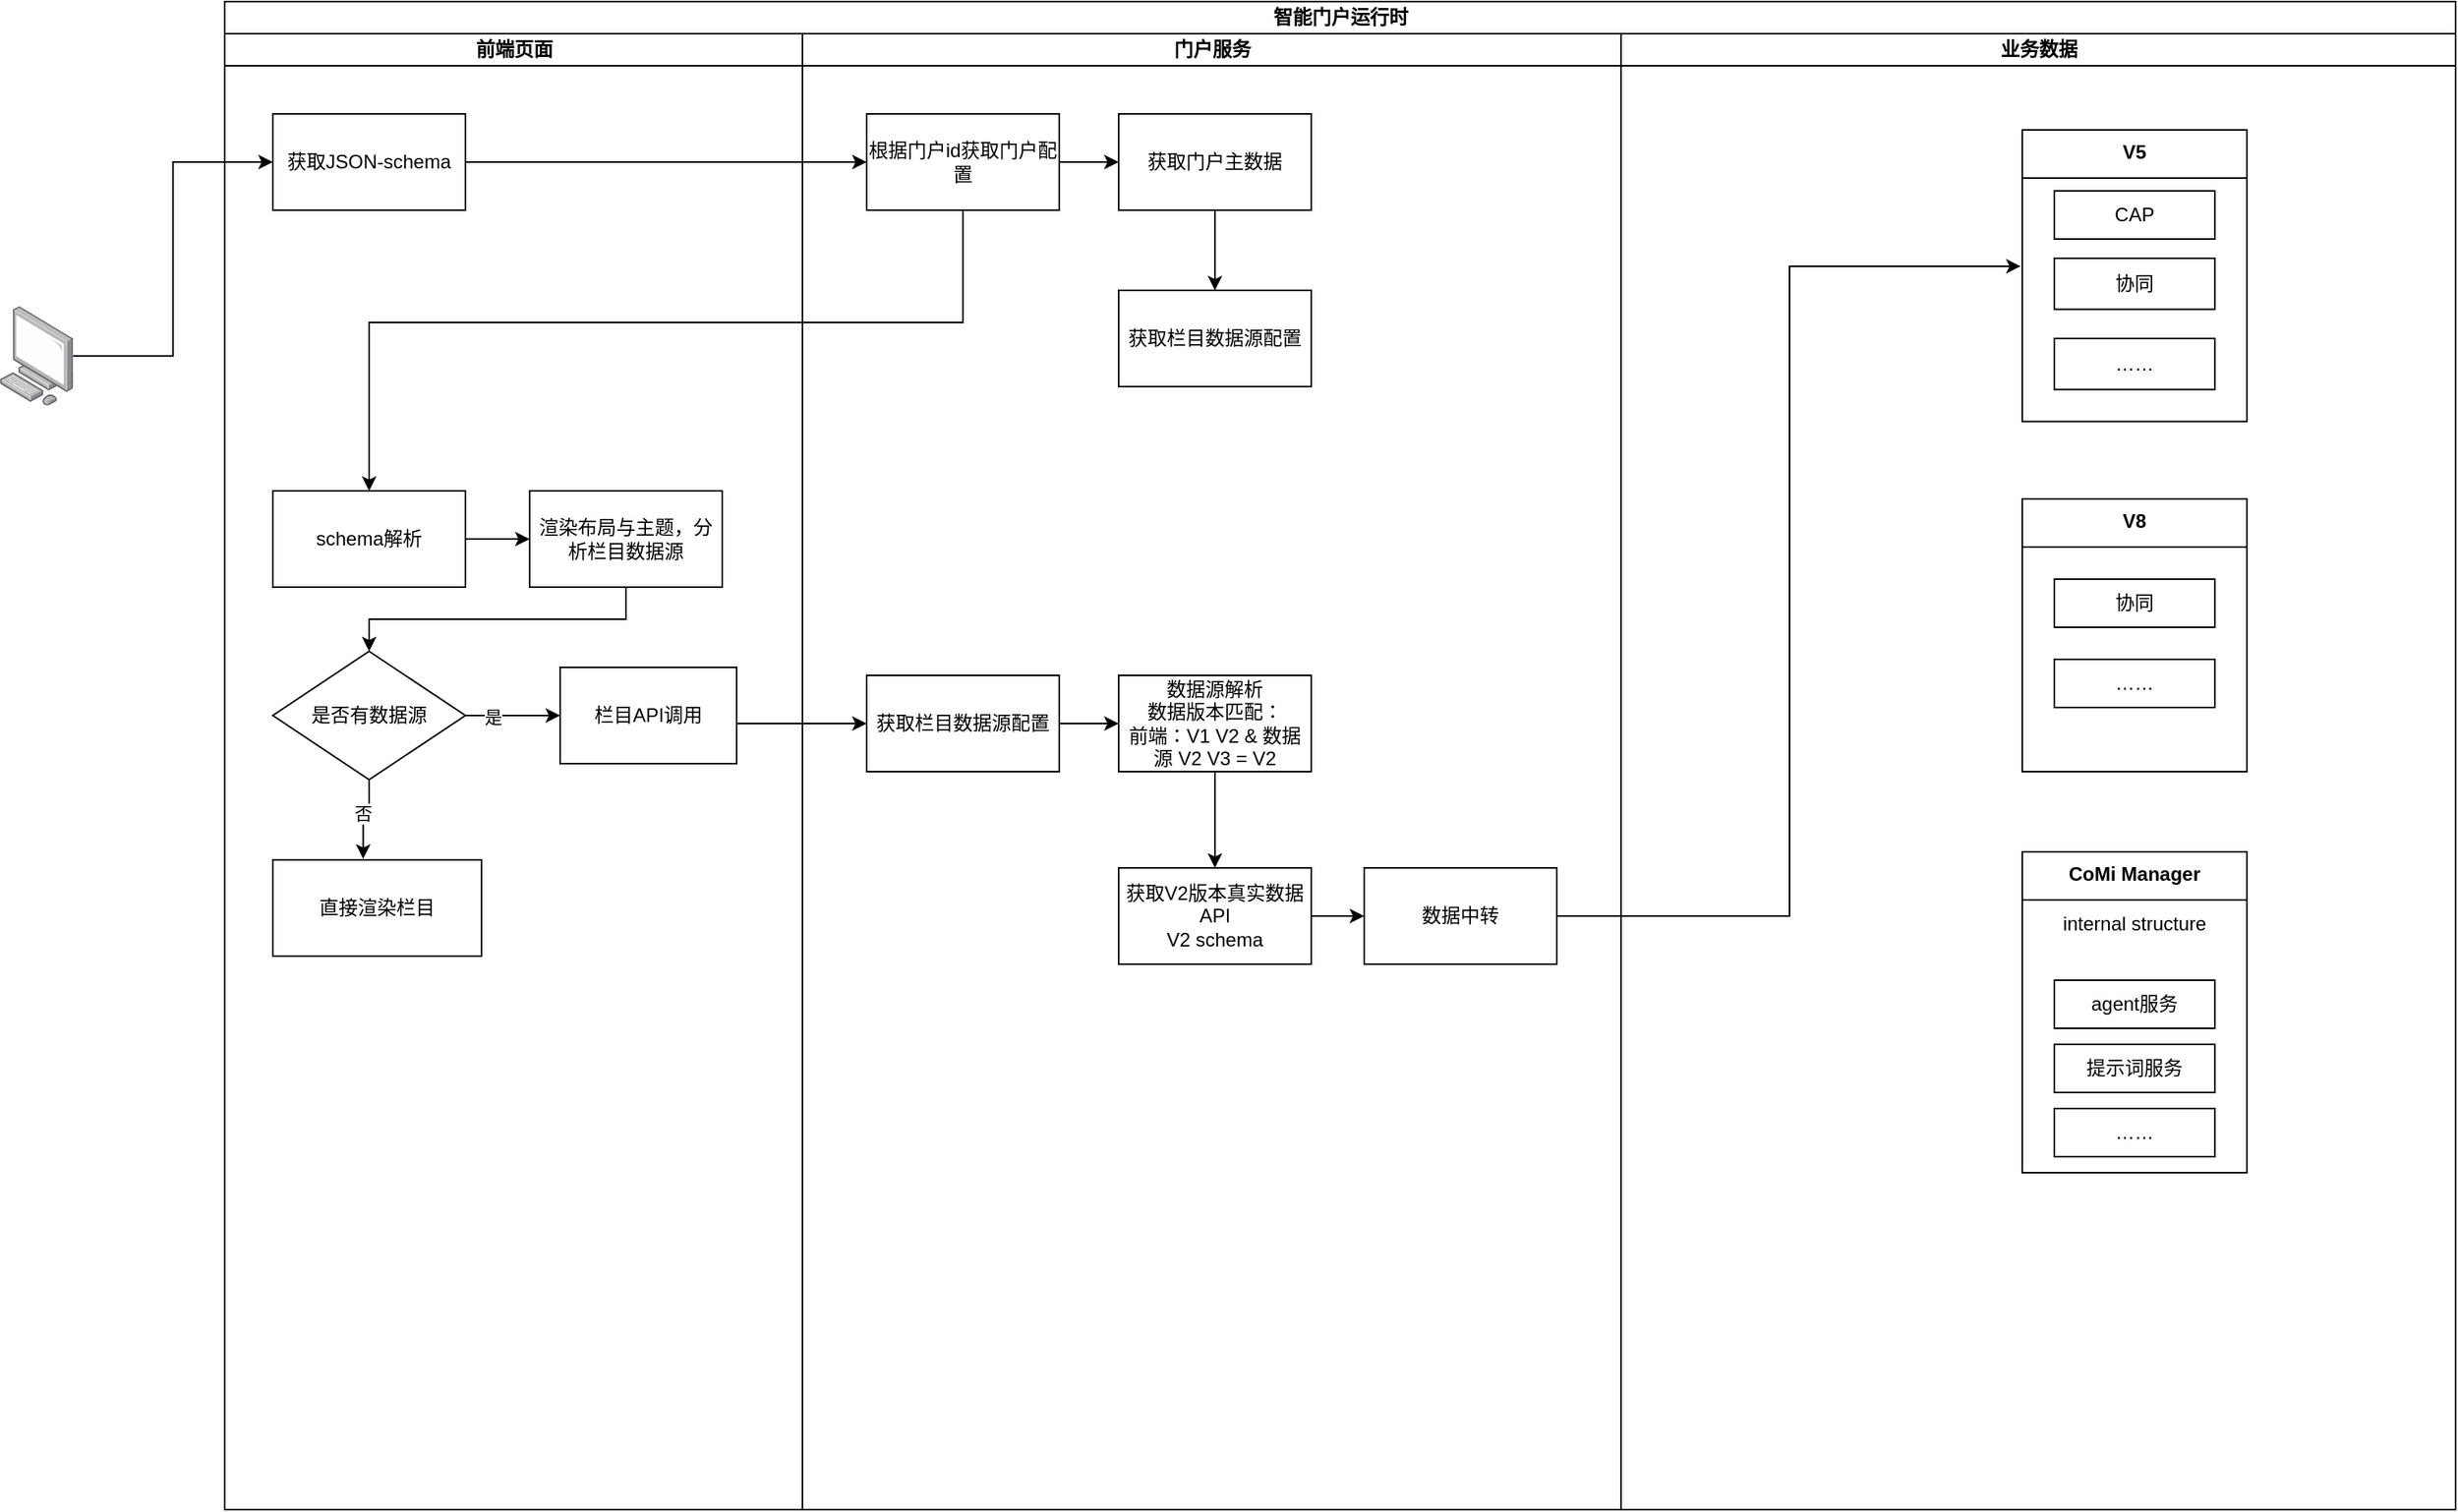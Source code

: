 <mxfile version="28.1.1">
  <diagram id="prtHgNgQTEPvFCAcTncT" name="Page-1">
    <mxGraphModel dx="1418" dy="786" grid="1" gridSize="10" guides="1" tooltips="1" connect="1" arrows="1" fold="1" page="1" pageScale="1" pageWidth="827" pageHeight="1169" math="0" shadow="0">
      <root>
        <mxCell id="0" />
        <mxCell id="1" parent="0" />
        <mxCell id="w7biPJrf0hh5INIUFV1A-1" value="智能门户运行时" style="swimlane;childLayout=stackLayout;resizeParent=1;resizeParentMax=0;startSize=20;html=1;" vertex="1" parent="1">
          <mxGeometry x="170.0" y="40" width="1390" height="940" as="geometry" />
        </mxCell>
        <mxCell id="w7biPJrf0hh5INIUFV1A-2" value="前端页面" style="swimlane;startSize=20;html=1;" vertex="1" parent="w7biPJrf0hh5INIUFV1A-1">
          <mxGeometry y="20" width="360" height="920" as="geometry" />
        </mxCell>
        <mxCell id="w7biPJrf0hh5INIUFV1A-17" value="获取JSON-schema" style="rounded=0;whiteSpace=wrap;html=1;" vertex="1" parent="w7biPJrf0hh5INIUFV1A-2">
          <mxGeometry x="30.0" y="50" width="120" height="60" as="geometry" />
        </mxCell>
        <mxCell id="w7biPJrf0hh5INIUFV1A-34" style="edgeStyle=orthogonalEdgeStyle;rounded=0;orthogonalLoop=1;jettySize=auto;html=1;entryX=0;entryY=0.5;entryDx=0;entryDy=0;" edge="1" parent="w7biPJrf0hh5INIUFV1A-2" source="w7biPJrf0hh5INIUFV1A-19" target="w7biPJrf0hh5INIUFV1A-32">
          <mxGeometry relative="1" as="geometry" />
        </mxCell>
        <mxCell id="w7biPJrf0hh5INIUFV1A-19" value="schema解析" style="rounded=0;whiteSpace=wrap;html=1;" vertex="1" parent="w7biPJrf0hh5INIUFV1A-2">
          <mxGeometry x="30.0" y="285" width="120" height="60" as="geometry" />
        </mxCell>
        <mxCell id="w7biPJrf0hh5INIUFV1A-30" style="edgeStyle=orthogonalEdgeStyle;rounded=0;orthogonalLoop=1;jettySize=auto;html=1;entryX=0;entryY=0.5;entryDx=0;entryDy=0;" edge="1" parent="w7biPJrf0hh5INIUFV1A-2" source="w7biPJrf0hh5INIUFV1A-21" target="w7biPJrf0hh5INIUFV1A-23">
          <mxGeometry relative="1" as="geometry" />
        </mxCell>
        <mxCell id="w7biPJrf0hh5INIUFV1A-31" value="是" style="edgeLabel;html=1;align=center;verticalAlign=middle;resizable=0;points=[];" vertex="1" connectable="0" parent="w7biPJrf0hh5INIUFV1A-30">
          <mxGeometry x="-0.446" y="-1" relative="1" as="geometry">
            <mxPoint as="offset" />
          </mxGeometry>
        </mxCell>
        <mxCell id="w7biPJrf0hh5INIUFV1A-21" value="是否有数据源" style="rhombus;whiteSpace=wrap;html=1;" vertex="1" parent="w7biPJrf0hh5INIUFV1A-2">
          <mxGeometry x="30" y="385" width="120" height="80" as="geometry" />
        </mxCell>
        <mxCell id="w7biPJrf0hh5INIUFV1A-24" value="直接渲染栏目" style="rounded=0;whiteSpace=wrap;html=1;" vertex="1" parent="w7biPJrf0hh5INIUFV1A-2">
          <mxGeometry x="30" y="515" width="130" height="60" as="geometry" />
        </mxCell>
        <mxCell id="w7biPJrf0hh5INIUFV1A-23" value="栏目API调用" style="rounded=0;whiteSpace=wrap;html=1;" vertex="1" parent="w7biPJrf0hh5INIUFV1A-2">
          <mxGeometry x="209" y="395" width="110" height="60" as="geometry" />
        </mxCell>
        <mxCell id="w7biPJrf0hh5INIUFV1A-28" style="edgeStyle=orthogonalEdgeStyle;rounded=0;orthogonalLoop=1;jettySize=auto;html=1;entryX=0.433;entryY=-0.011;entryDx=0;entryDy=0;entryPerimeter=0;" edge="1" parent="w7biPJrf0hh5INIUFV1A-2" source="w7biPJrf0hh5INIUFV1A-21" target="w7biPJrf0hh5INIUFV1A-24">
          <mxGeometry relative="1" as="geometry" />
        </mxCell>
        <mxCell id="w7biPJrf0hh5INIUFV1A-29" value="否" style="edgeLabel;html=1;align=center;verticalAlign=middle;resizable=0;points=[];" vertex="1" connectable="0" parent="w7biPJrf0hh5INIUFV1A-28">
          <mxGeometry x="-0.221" y="-4" relative="1" as="geometry">
            <mxPoint as="offset" />
          </mxGeometry>
        </mxCell>
        <mxCell id="w7biPJrf0hh5INIUFV1A-33" style="edgeStyle=orthogonalEdgeStyle;rounded=0;orthogonalLoop=1;jettySize=auto;html=1;" edge="1" parent="w7biPJrf0hh5INIUFV1A-2" source="w7biPJrf0hh5INIUFV1A-32" target="w7biPJrf0hh5INIUFV1A-21">
          <mxGeometry relative="1" as="geometry">
            <Array as="points">
              <mxPoint x="250" y="365" />
              <mxPoint x="90" y="365" />
            </Array>
          </mxGeometry>
        </mxCell>
        <mxCell id="w7biPJrf0hh5INIUFV1A-32" value="渲染布局与主题，分析栏目数据源" style="rounded=0;whiteSpace=wrap;html=1;" vertex="1" parent="w7biPJrf0hh5INIUFV1A-2">
          <mxGeometry x="190.0" y="285" width="120" height="60" as="geometry" />
        </mxCell>
        <mxCell id="w7biPJrf0hh5INIUFV1A-3" value="门户服务" style="swimlane;startSize=20;html=1;" vertex="1" parent="w7biPJrf0hh5INIUFV1A-1">
          <mxGeometry x="360" y="20" width="510" height="920" as="geometry" />
        </mxCell>
        <mxCell id="w7biPJrf0hh5INIUFV1A-38" style="edgeStyle=orthogonalEdgeStyle;rounded=0;orthogonalLoop=1;jettySize=auto;html=1;entryX=0;entryY=0.5;entryDx=0;entryDy=0;" edge="1" parent="w7biPJrf0hh5INIUFV1A-3" source="w7biPJrf0hh5INIUFV1A-14" target="w7biPJrf0hh5INIUFV1A-37">
          <mxGeometry relative="1" as="geometry" />
        </mxCell>
        <mxCell id="w7biPJrf0hh5INIUFV1A-14" value="根据门户id获取门户配置" style="rounded=0;whiteSpace=wrap;html=1;" vertex="1" parent="w7biPJrf0hh5INIUFV1A-3">
          <mxGeometry x="40.0" y="50" width="120" height="60" as="geometry" />
        </mxCell>
        <mxCell id="w7biPJrf0hh5INIUFV1A-42" style="edgeStyle=orthogonalEdgeStyle;rounded=0;orthogonalLoop=1;jettySize=auto;html=1;exitX=0.5;exitY=1;exitDx=0;exitDy=0;entryX=0.5;entryY=0;entryDx=0;entryDy=0;" edge="1" parent="w7biPJrf0hh5INIUFV1A-3" source="w7biPJrf0hh5INIUFV1A-37" target="w7biPJrf0hh5INIUFV1A-39">
          <mxGeometry relative="1" as="geometry" />
        </mxCell>
        <mxCell id="w7biPJrf0hh5INIUFV1A-37" value="获取门户主数据" style="rounded=0;whiteSpace=wrap;html=1;" vertex="1" parent="w7biPJrf0hh5INIUFV1A-3">
          <mxGeometry x="197.0" y="50" width="120" height="60" as="geometry" />
        </mxCell>
        <mxCell id="w7biPJrf0hh5INIUFV1A-39" value="获取栏目数据源配置" style="rounded=0;whiteSpace=wrap;html=1;" vertex="1" parent="w7biPJrf0hh5INIUFV1A-3">
          <mxGeometry x="197.0" y="160" width="120" height="60" as="geometry" />
        </mxCell>
        <mxCell id="w7biPJrf0hh5INIUFV1A-47" style="edgeStyle=orthogonalEdgeStyle;rounded=0;orthogonalLoop=1;jettySize=auto;html=1;entryX=0;entryY=0.5;entryDx=0;entryDy=0;" edge="1" parent="w7biPJrf0hh5INIUFV1A-3" source="w7biPJrf0hh5INIUFV1A-44" target="w7biPJrf0hh5INIUFV1A-46">
          <mxGeometry relative="1" as="geometry" />
        </mxCell>
        <mxCell id="w7biPJrf0hh5INIUFV1A-44" value="获取栏目数据源配置" style="rounded=0;whiteSpace=wrap;html=1;" vertex="1" parent="w7biPJrf0hh5INIUFV1A-3">
          <mxGeometry x="40.0" y="400" width="120" height="60" as="geometry" />
        </mxCell>
        <mxCell id="w7biPJrf0hh5INIUFV1A-51" style="edgeStyle=orthogonalEdgeStyle;rounded=0;orthogonalLoop=1;jettySize=auto;html=1;entryX=0.5;entryY=0;entryDx=0;entryDy=0;" edge="1" parent="w7biPJrf0hh5INIUFV1A-3" source="w7biPJrf0hh5INIUFV1A-46" target="w7biPJrf0hh5INIUFV1A-48">
          <mxGeometry relative="1" as="geometry" />
        </mxCell>
        <mxCell id="w7biPJrf0hh5INIUFV1A-46" value="数据源解析&lt;div&gt;数据版本匹配：&lt;/div&gt;&lt;div&gt;前端：V1 V2 &amp;amp; 数据源 V2 V3 = V2&lt;/div&gt;" style="rounded=0;whiteSpace=wrap;html=1;" vertex="1" parent="w7biPJrf0hh5INIUFV1A-3">
          <mxGeometry x="197.0" y="400" width="120" height="60" as="geometry" />
        </mxCell>
        <mxCell id="w7biPJrf0hh5INIUFV1A-133" style="edgeStyle=orthogonalEdgeStyle;rounded=0;orthogonalLoop=1;jettySize=auto;html=1;entryX=0;entryY=0.5;entryDx=0;entryDy=0;" edge="1" parent="w7biPJrf0hh5INIUFV1A-3" source="w7biPJrf0hh5INIUFV1A-48" target="w7biPJrf0hh5INIUFV1A-86">
          <mxGeometry relative="1" as="geometry" />
        </mxCell>
        <mxCell id="w7biPJrf0hh5INIUFV1A-48" value="获取V2版本真实数据API&lt;div&gt;V2 schema&lt;/div&gt;" style="rounded=0;whiteSpace=wrap;html=1;" vertex="1" parent="w7biPJrf0hh5INIUFV1A-3">
          <mxGeometry x="197.0" y="520" width="120" height="60" as="geometry" />
        </mxCell>
        <mxCell id="w7biPJrf0hh5INIUFV1A-86" value="数据中转" style="rounded=0;whiteSpace=wrap;html=1;" vertex="1" parent="w7biPJrf0hh5INIUFV1A-3">
          <mxGeometry x="350.0" y="520" width="120" height="60" as="geometry" />
        </mxCell>
        <mxCell id="w7biPJrf0hh5INIUFV1A-4" value="业务数据" style="swimlane;startSize=20;html=1;" vertex="1" parent="w7biPJrf0hh5INIUFV1A-1">
          <mxGeometry x="870" y="20" width="520" height="920" as="geometry" />
        </mxCell>
        <mxCell id="w7biPJrf0hh5INIUFV1A-52" value="V5" style="swimlane;fontStyle=1;align=center;verticalAlign=top;childLayout=stackLayout;horizontal=1;startSize=30;horizontalStack=0;resizeParent=1;resizeParentMax=0;resizeLast=0;collapsible=0;marginBottom=0;html=1;whiteSpace=wrap;" vertex="1" parent="w7biPJrf0hh5INIUFV1A-4">
          <mxGeometry x="250" y="60" width="140" height="181.8" as="geometry" />
        </mxCell>
        <mxCell id="w7biPJrf0hh5INIUFV1A-54" value="" style="swimlane;fontStyle=1;align=center;verticalAlign=top;horizontal=1;startSize=0;collapsible=0;marginBottom=0;html=1;strokeColor=none;fillColor=none;" vertex="1" parent="w7biPJrf0hh5INIUFV1A-52">
          <mxGeometry y="30" width="140" height="151.8" as="geometry" />
        </mxCell>
        <mxCell id="w7biPJrf0hh5INIUFV1A-55" value="CAP" style="html=1;align=center;verticalAlign=middle;rotatable=0;whiteSpace=wrap;" vertex="1" parent="w7biPJrf0hh5INIUFV1A-54">
          <mxGeometry width="100" height="30" relative="1" as="geometry">
            <mxPoint x="20" y="8" as="offset" />
          </mxGeometry>
        </mxCell>
        <mxCell id="w7biPJrf0hh5INIUFV1A-78" value="协同" style="html=1;align=center;verticalAlign=middle;rotatable=0;whiteSpace=wrap;" vertex="1" parent="w7biPJrf0hh5INIUFV1A-54">
          <mxGeometry x="20" y="50" width="100" height="31.8" as="geometry" />
        </mxCell>
        <mxCell id="w7biPJrf0hh5INIUFV1A-82" value="……" style="html=1;align=center;verticalAlign=middle;rotatable=0;whiteSpace=wrap;" vertex="1" parent="w7biPJrf0hh5INIUFV1A-54">
          <mxGeometry x="20.0" y="100" width="100" height="31.8" as="geometry" />
        </mxCell>
        <mxCell id="w7biPJrf0hh5INIUFV1A-58" value="V8" style="swimlane;fontStyle=1;align=center;verticalAlign=top;childLayout=stackLayout;horizontal=1;startSize=30;horizontalStack=0;resizeParent=1;resizeParentMax=0;resizeLast=0;collapsible=0;marginBottom=0;html=1;whiteSpace=wrap;" vertex="1" parent="w7biPJrf0hh5INIUFV1A-4">
          <mxGeometry x="250.0" y="290" width="140" height="170" as="geometry" />
        </mxCell>
        <mxCell id="w7biPJrf0hh5INIUFV1A-60" value="&#xa;&lt;span style=&quot;color: rgb(0, 0, 0); font-family: Helvetica; font-size: 12px; font-style: normal; font-variant-ligatures: normal; font-variant-caps: normal; font-weight: 400; letter-spacing: normal; orphans: 2; text-align: center; text-indent: 0px; text-transform: none; widows: 2; word-spacing: 0px; -webkit-text-stroke-width: 0px; white-space: normal; background-color: rgb(236, 236, 236); text-decoration-thickness: initial; text-decoration-style: initial; text-decoration-color: initial; display: inline !important; float: none;&quot;&gt;……&lt;/span&gt;&#xa;&#xa;" style="swimlane;fontStyle=1;align=center;verticalAlign=top;horizontal=1;startSize=0;collapsible=0;marginBottom=0;html=1;strokeColor=none;fillColor=none;" vertex="1" parent="w7biPJrf0hh5INIUFV1A-58">
          <mxGeometry y="30" width="140" height="140" as="geometry" />
        </mxCell>
        <mxCell id="w7biPJrf0hh5INIUFV1A-61" value="协同" style="html=1;align=center;verticalAlign=middle;rotatable=0;whiteSpace=wrap;" vertex="1" parent="w7biPJrf0hh5INIUFV1A-60">
          <mxGeometry width="100" height="30" relative="1" as="geometry">
            <mxPoint x="20" y="20" as="offset" />
          </mxGeometry>
        </mxCell>
        <mxCell id="w7biPJrf0hh5INIUFV1A-81" value="……" style="html=1;align=center;verticalAlign=middle;rotatable=0;whiteSpace=wrap;" vertex="1" parent="w7biPJrf0hh5INIUFV1A-60">
          <mxGeometry x="20" y="70" width="100" height="30" as="geometry" />
        </mxCell>
        <mxCell id="w7biPJrf0hh5INIUFV1A-64" value="CoMi Manager" style="swimlane;fontStyle=1;align=center;verticalAlign=top;childLayout=stackLayout;horizontal=1;startSize=30;horizontalStack=0;resizeParent=1;resizeParentMax=0;resizeLast=0;collapsible=0;marginBottom=0;html=1;whiteSpace=wrap;" vertex="1" parent="w7biPJrf0hh5INIUFV1A-4">
          <mxGeometry x="250.0" y="510" width="140" height="200" as="geometry" />
        </mxCell>
        <mxCell id="w7biPJrf0hh5INIUFV1A-65" value="internal structure" style="html=1;strokeColor=none;fillColor=none;align=center;verticalAlign=middle;spacingLeft=4;spacingRight=4;rotatable=0;points=[[0,0.5],[1,0.5]];resizeWidth=1;whiteSpace=wrap;" vertex="1" parent="w7biPJrf0hh5INIUFV1A-64">
          <mxGeometry y="30" width="140" height="30" as="geometry" />
        </mxCell>
        <mxCell id="w7biPJrf0hh5INIUFV1A-66" value="" style="swimlane;fontStyle=1;align=center;verticalAlign=top;horizontal=1;startSize=0;collapsible=0;marginBottom=0;html=1;strokeColor=none;fillColor=none;" vertex="1" parent="w7biPJrf0hh5INIUFV1A-64">
          <mxGeometry y="60" width="140" height="140" as="geometry" />
        </mxCell>
        <mxCell id="w7biPJrf0hh5INIUFV1A-67" value="agent服务" style="html=1;align=center;verticalAlign=middle;rotatable=0;whiteSpace=wrap;" vertex="1" parent="w7biPJrf0hh5INIUFV1A-66">
          <mxGeometry width="100" height="30" relative="1" as="geometry">
            <mxPoint x="20" y="20" as="offset" />
          </mxGeometry>
        </mxCell>
        <mxCell id="w7biPJrf0hh5INIUFV1A-79" value="提示词服务" style="html=1;align=center;verticalAlign=middle;rotatable=0;whiteSpace=wrap;" vertex="1" parent="w7biPJrf0hh5INIUFV1A-66">
          <mxGeometry x="20" y="60" width="100" height="30" as="geometry" />
        </mxCell>
        <mxCell id="w7biPJrf0hh5INIUFV1A-80" value="……" style="html=1;align=center;verticalAlign=middle;rotatable=0;whiteSpace=wrap;" vertex="1" parent="w7biPJrf0hh5INIUFV1A-66">
          <mxGeometry x="20" y="100" width="100" height="30" as="geometry" />
        </mxCell>
        <mxCell id="w7biPJrf0hh5INIUFV1A-36" style="edgeStyle=orthogonalEdgeStyle;rounded=0;orthogonalLoop=1;jettySize=auto;html=1;entryX=0;entryY=0.5;entryDx=0;entryDy=0;" edge="1" parent="w7biPJrf0hh5INIUFV1A-1" source="w7biPJrf0hh5INIUFV1A-17" target="w7biPJrf0hh5INIUFV1A-14">
          <mxGeometry relative="1" as="geometry" />
        </mxCell>
        <mxCell id="w7biPJrf0hh5INIUFV1A-43" style="edgeStyle=orthogonalEdgeStyle;rounded=0;orthogonalLoop=1;jettySize=auto;html=1;" edge="1" parent="w7biPJrf0hh5INIUFV1A-1" source="w7biPJrf0hh5INIUFV1A-14" target="w7biPJrf0hh5INIUFV1A-19">
          <mxGeometry relative="1" as="geometry">
            <Array as="points">
              <mxPoint x="460" y="200" />
              <mxPoint x="90" y="200" />
            </Array>
          </mxGeometry>
        </mxCell>
        <mxCell id="w7biPJrf0hh5INIUFV1A-45" value="" style="edgeStyle=orthogonalEdgeStyle;rounded=0;orthogonalLoop=1;jettySize=auto;html=1;" edge="1" parent="w7biPJrf0hh5INIUFV1A-1" source="w7biPJrf0hh5INIUFV1A-23" target="w7biPJrf0hh5INIUFV1A-44">
          <mxGeometry relative="1" as="geometry">
            <Array as="points">
              <mxPoint x="380" y="450" />
              <mxPoint x="380" y="450" />
            </Array>
          </mxGeometry>
        </mxCell>
        <mxCell id="w7biPJrf0hh5INIUFV1A-132" style="edgeStyle=orthogonalEdgeStyle;rounded=0;orthogonalLoop=1;jettySize=auto;html=1;entryX=-0.007;entryY=0.362;entryDx=0;entryDy=0;entryPerimeter=0;" edge="1" parent="w7biPJrf0hh5INIUFV1A-1" source="w7biPJrf0hh5INIUFV1A-86" target="w7biPJrf0hh5INIUFV1A-54">
          <mxGeometry relative="1" as="geometry" />
        </mxCell>
        <mxCell id="w7biPJrf0hh5INIUFV1A-18" style="edgeStyle=orthogonalEdgeStyle;rounded=0;orthogonalLoop=1;jettySize=auto;html=1;entryX=0;entryY=0.5;entryDx=0;entryDy=0;" edge="1" parent="1" source="w7biPJrf0hh5INIUFV1A-11" target="w7biPJrf0hh5INIUFV1A-17">
          <mxGeometry relative="1" as="geometry" />
        </mxCell>
        <mxCell id="w7biPJrf0hh5INIUFV1A-11" value="" style="image;points=[];aspect=fixed;html=1;align=center;shadow=0;dashed=0;image=img/lib/allied_telesis/computer_and_terminals/Personal_Computer.svg;" vertex="1" parent="1">
          <mxGeometry x="30" y="230" width="45.6" height="61.8" as="geometry" />
        </mxCell>
      </root>
    </mxGraphModel>
  </diagram>
</mxfile>
